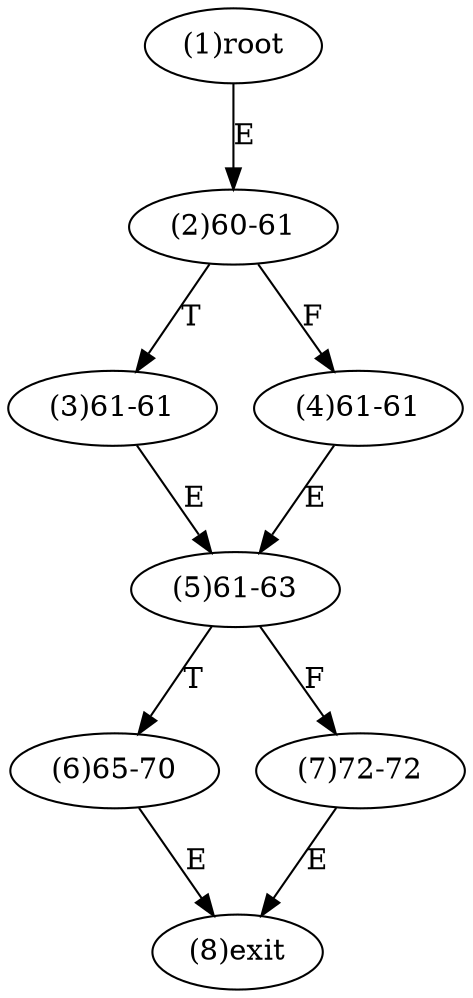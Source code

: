 digraph "" { 
1[ label="(1)root"];
2[ label="(2)60-61"];
3[ label="(3)61-61"];
4[ label="(4)61-61"];
5[ label="(5)61-63"];
6[ label="(6)65-70"];
7[ label="(7)72-72"];
8[ label="(8)exit"];
1->2[ label="E"];
2->4[ label="F"];
2->3[ label="T"];
3->5[ label="E"];
4->5[ label="E"];
5->7[ label="F"];
5->6[ label="T"];
6->8[ label="E"];
7->8[ label="E"];
}